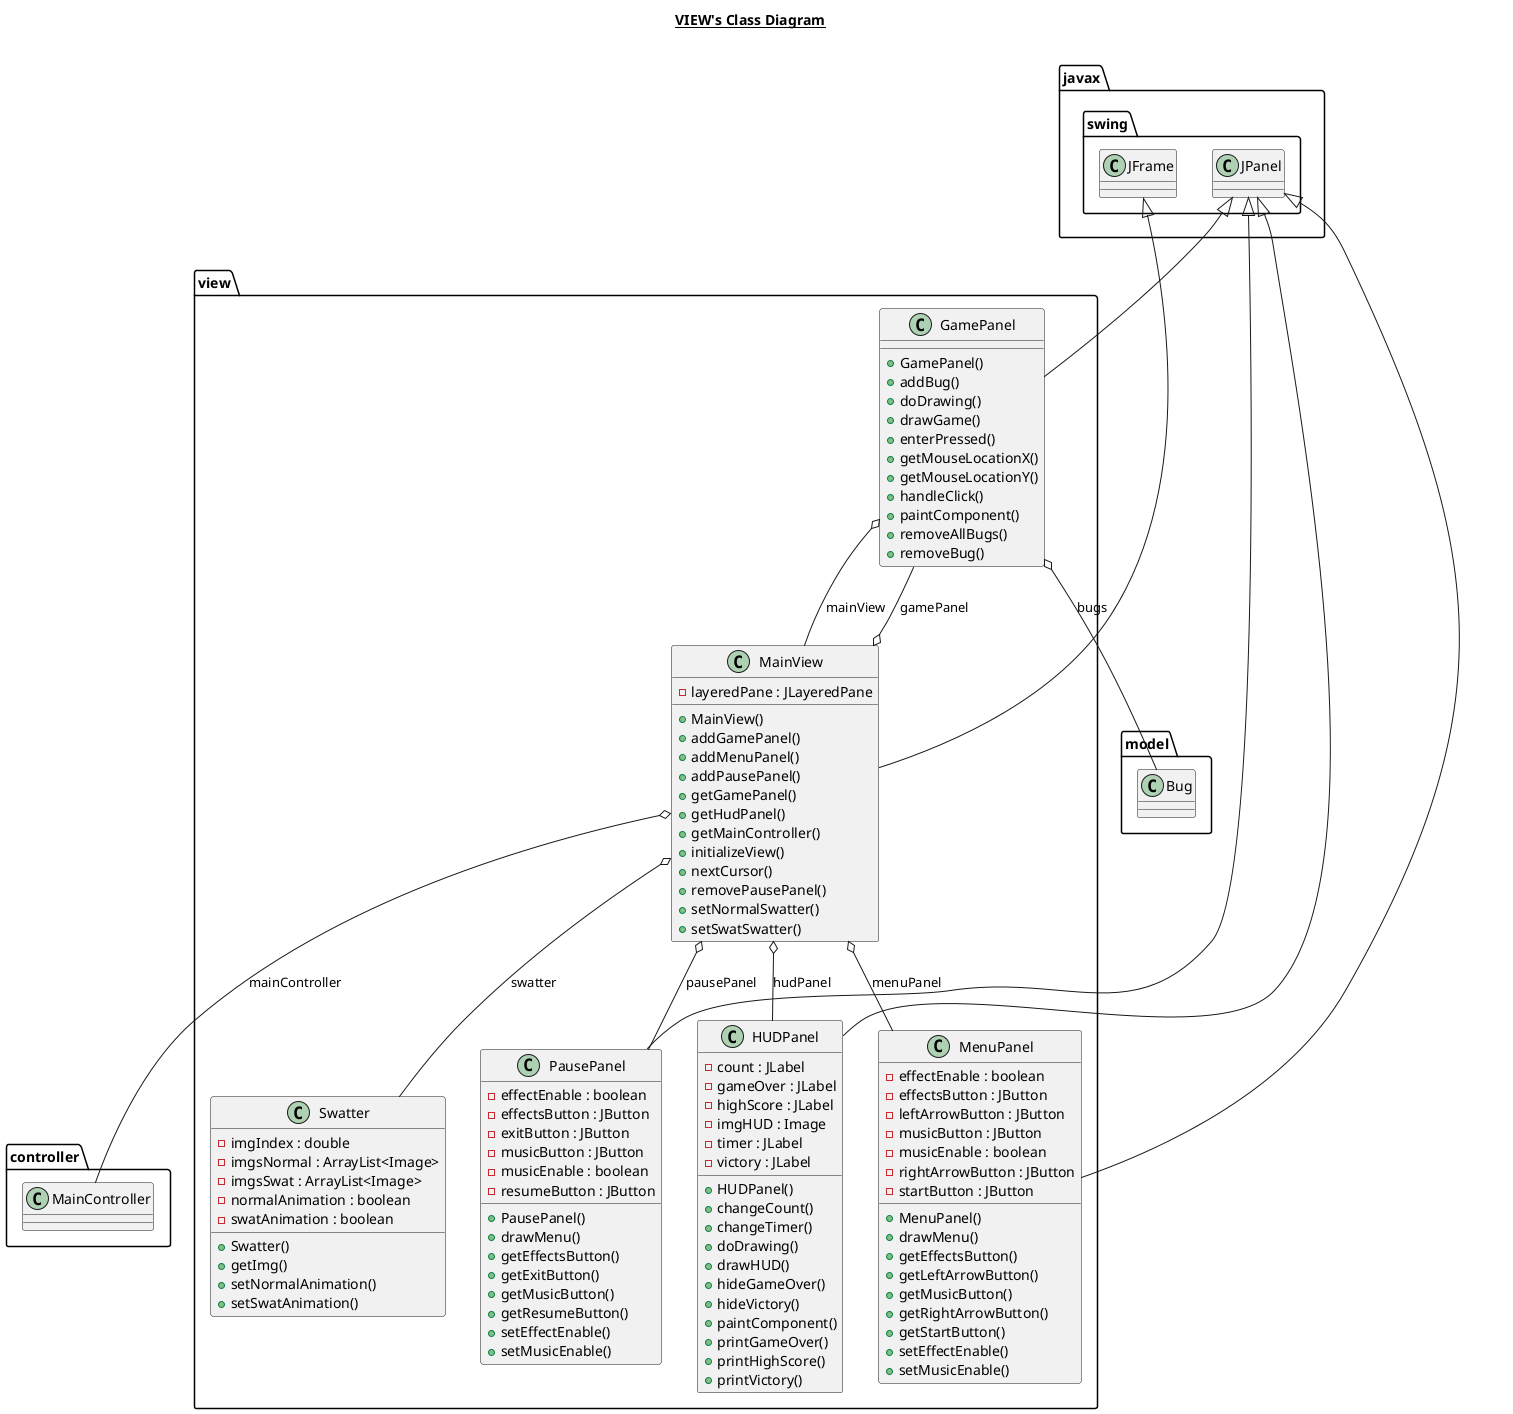 @startuml

title __VIEW's Class Diagram__\n

  namespace view {
      class view.GamePanel {
          + GamePanel()
          + addBug()
          + doDrawing()
          + drawGame()
          + enterPressed()
          + getMouseLocationX()
          + getMouseLocationY()
          + handleClick()
          + paintComponent()
          + removeAllBugs()
          + removeBug()
      }
    }
  

  namespace view {
      class view.HUDPanel {
          - count : JLabel
          - gameOver : JLabel
          - highScore : JLabel
          - imgHUD : Image
          - timer : JLabel
          - victory : JLabel
          + HUDPanel()
          + changeCount()
          + changeTimer()
          + doDrawing()
          + drawHUD()
          + hideGameOver()
          + hideVictory()
          + paintComponent()
          + printGameOver()
          + printHighScore()
          + printVictory()
      }
    }
  

 namespace view {
      class view.MainView {
          - layeredPane : JLayeredPane
          + MainView()
          + addGamePanel()
          + addMenuPanel()
          + addPausePanel()
          + getGamePanel()
          + getHudPanel()
          + getMainController()
          + initializeView()
          + nextCursor()
          + removePausePanel()
          + setNormalSwatter()
          + setSwatSwatter()
      }
    }
  

  namespace view {
      class view.MenuPanel {
          - effectEnable : boolean
          - effectsButton : JButton
          - leftArrowButton : JButton
          - musicButton : JButton
          - musicEnable : boolean
          - rightArrowButton : JButton
          - startButton : JButton
          + MenuPanel()
          + drawMenu()
          + getEffectsButton()
          + getLeftArrowButton()
          + getMusicButton()
          + getRightArrowButton()
          + getStartButton()
          + setEffectEnable()
          + setMusicEnable()
      }
    }
  

  namespace view {
      class view.PausePanel {
          - effectEnable : boolean
          - effectsButton : JButton
          - exitButton : JButton
          - musicButton : JButton
          - musicEnable : boolean
          - resumeButton : JButton
          + PausePanel()
          + drawMenu()
          + getEffectsButton()
          + getExitButton()
          + getMusicButton()
          + getResumeButton()
          + setEffectEnable()
          + setMusicEnable()
      }
    }
  

  namespace view {
      class view.Swatter {
          - imgIndex : double
          - imgsNormal : ArrayList<Image>
          - imgsSwat : ArrayList<Image>
          - normalAnimation : boolean
          - swatAnimation : boolean
          + Swatter()
          + getImg()
          + setNormalAnimation()
          + setSwatAnimation()
      }
    }
  

  view.GamePanel -up-|> javax.swing.JPanel
  view.GamePanel o-- view.MainView : mainView
  view.HUDPanel -up-|> javax.swing.JPanel
  view.MainView -up-|> javax.swing.JFrame
  view.MainView o-- view.GamePanel : gamePanel
  view.MainView o-- view.HUDPanel : hudPanel
  view.MainView o-- controller.MainController : mainController
  view.MainView o-- view.MenuPanel : menuPanel
  view.MainView o-- view.PausePanel : pausePanel
  view.MainView o-- view.Swatter : swatter
  view.MenuPanel -up-|> javax.swing.JPanel
  view.PausePanel -up-|> javax.swing.JPanel
    view.GamePanel o-- model.Bug : bugs



@enduml
